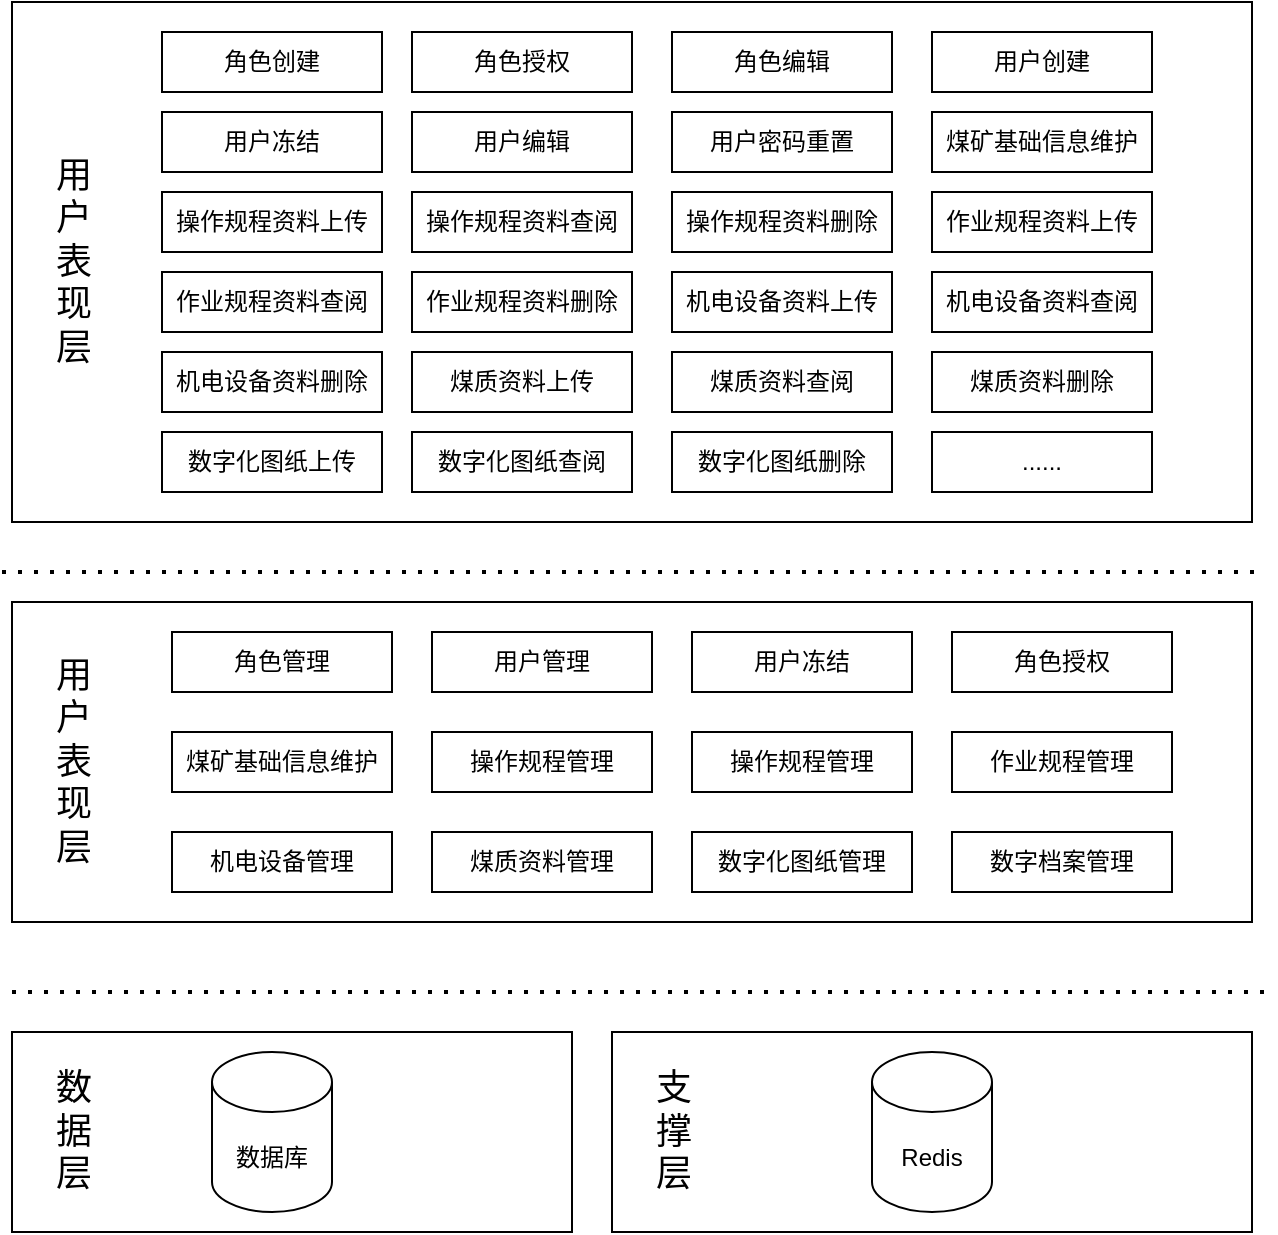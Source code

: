 <mxfile version="21.5.2" type="github">
  <diagram name="第 1 页" id="epg4yvFtYu8-jbwaVdcQ">
    <mxGraphModel dx="635" dy="631" grid="1" gridSize="10" guides="1" tooltips="1" connect="1" arrows="1" fold="1" page="1" pageScale="1" pageWidth="827" pageHeight="1169" math="0" shadow="0">
      <root>
        <mxCell id="0" />
        <mxCell id="1" parent="0" />
        <mxCell id="MC75HaRN48LqtUNK6O6Y-1" value="&lt;span style=&quot;font-size: 18px;&quot;&gt;&amp;nbsp; &amp;nbsp; 用&lt;br&gt;&amp;nbsp; &amp;nbsp; 户&lt;br&gt;&amp;nbsp; &amp;nbsp; 表&lt;br&gt;&amp;nbsp; &amp;nbsp; 现&lt;br&gt;&amp;nbsp; &amp;nbsp; 层&lt;/span&gt;" style="rounded=0;whiteSpace=wrap;html=1;horizontal=1;align=left;verticalAlign=middle;" vertex="1" parent="1">
          <mxGeometry x="40" y="125" width="620" height="260" as="geometry" />
        </mxCell>
        <mxCell id="MC75HaRN48LqtUNK6O6Y-2" value="" style="endArrow=none;dashed=1;html=1;dashPattern=1 3;strokeWidth=2;rounded=0;" edge="1" parent="1">
          <mxGeometry width="50" height="50" relative="1" as="geometry">
            <mxPoint x="35" y="410" as="sourcePoint" />
            <mxPoint x="665" y="410" as="targetPoint" />
          </mxGeometry>
        </mxCell>
        <mxCell id="MC75HaRN48LqtUNK6O6Y-3" value="角色创建" style="rounded=0;whiteSpace=wrap;html=1;" vertex="1" parent="1">
          <mxGeometry x="115" y="140" width="110" height="30" as="geometry" />
        </mxCell>
        <mxCell id="MC75HaRN48LqtUNK6O6Y-4" value="用户创建" style="rounded=0;whiteSpace=wrap;html=1;" vertex="1" parent="1">
          <mxGeometry x="500" y="140" width="110" height="30" as="geometry" />
        </mxCell>
        <mxCell id="MC75HaRN48LqtUNK6O6Y-5" value="用户冻结" style="rounded=0;whiteSpace=wrap;html=1;" vertex="1" parent="1">
          <mxGeometry x="115" y="180" width="110" height="30" as="geometry" />
        </mxCell>
        <mxCell id="MC75HaRN48LqtUNK6O6Y-6" value="角色授权" style="rounded=0;whiteSpace=wrap;html=1;" vertex="1" parent="1">
          <mxGeometry x="240" y="140" width="110" height="30" as="geometry" />
        </mxCell>
        <mxCell id="MC75HaRN48LqtUNK6O6Y-7" value="煤矿基础信息维护" style="rounded=0;whiteSpace=wrap;html=1;" vertex="1" parent="1">
          <mxGeometry x="500" y="180" width="110" height="30" as="geometry" />
        </mxCell>
        <mxCell id="MC75HaRN48LqtUNK6O6Y-8" value="操作规程资料上传" style="rounded=0;whiteSpace=wrap;html=1;" vertex="1" parent="1">
          <mxGeometry x="115" y="220" width="110" height="30" as="geometry" />
        </mxCell>
        <mxCell id="MC75HaRN48LqtUNK6O6Y-11" value="作业规程资料上传" style="rounded=0;whiteSpace=wrap;html=1;" vertex="1" parent="1">
          <mxGeometry x="500" y="220" width="110" height="30" as="geometry" />
        </mxCell>
        <mxCell id="MC75HaRN48LqtUNK6O6Y-12" value="作业规程资料查阅" style="rounded=0;whiteSpace=wrap;html=1;" vertex="1" parent="1">
          <mxGeometry x="115" y="260" width="110" height="30" as="geometry" />
        </mxCell>
        <mxCell id="MC75HaRN48LqtUNK6O6Y-13" value="机电设备资料上传" style="rounded=0;whiteSpace=wrap;html=1;" vertex="1" parent="1">
          <mxGeometry x="370" y="260" width="110" height="30" as="geometry" />
        </mxCell>
        <mxCell id="MC75HaRN48LqtUNK6O6Y-15" value="煤质资料上传" style="rounded=0;whiteSpace=wrap;html=1;" vertex="1" parent="1">
          <mxGeometry x="240" y="300" width="110" height="30" as="geometry" />
        </mxCell>
        <mxCell id="MC75HaRN48LqtUNK6O6Y-16" value="数字化图纸上传" style="rounded=0;whiteSpace=wrap;html=1;" vertex="1" parent="1">
          <mxGeometry x="115" y="340" width="110" height="30" as="geometry" />
        </mxCell>
        <mxCell id="MC75HaRN48LqtUNK6O6Y-17" value="......" style="rounded=0;whiteSpace=wrap;html=1;" vertex="1" parent="1">
          <mxGeometry x="500" y="340" width="110" height="30" as="geometry" />
        </mxCell>
        <mxCell id="MC75HaRN48LqtUNK6O6Y-19" value="&lt;span style=&quot;font-size: 18px;&quot;&gt;&amp;nbsp; &amp;nbsp; 用&lt;br&gt;&amp;nbsp; &amp;nbsp; 户&lt;br&gt;&amp;nbsp; &amp;nbsp; 表&lt;br&gt;&amp;nbsp; &amp;nbsp; 现&lt;br&gt;&amp;nbsp; &amp;nbsp; 层&lt;/span&gt;" style="rounded=0;whiteSpace=wrap;html=1;horizontal=1;align=left;verticalAlign=middle;" vertex="1" parent="1">
          <mxGeometry x="40" y="425" width="620" height="160" as="geometry" />
        </mxCell>
        <mxCell id="MC75HaRN48LqtUNK6O6Y-20" value="角色管理" style="rounded=0;whiteSpace=wrap;html=1;" vertex="1" parent="1">
          <mxGeometry x="120" y="440" width="110" height="30" as="geometry" />
        </mxCell>
        <mxCell id="MC75HaRN48LqtUNK6O6Y-21" value="用户管理" style="rounded=0;whiteSpace=wrap;html=1;" vertex="1" parent="1">
          <mxGeometry x="250" y="440" width="110" height="30" as="geometry" />
        </mxCell>
        <mxCell id="MC75HaRN48LqtUNK6O6Y-22" value="用户冻结" style="rounded=0;whiteSpace=wrap;html=1;" vertex="1" parent="1">
          <mxGeometry x="380" y="440" width="110" height="30" as="geometry" />
        </mxCell>
        <mxCell id="MC75HaRN48LqtUNK6O6Y-23" value="角色授权" style="rounded=0;whiteSpace=wrap;html=1;" vertex="1" parent="1">
          <mxGeometry x="510" y="440" width="110" height="30" as="geometry" />
        </mxCell>
        <mxCell id="MC75HaRN48LqtUNK6O6Y-24" value="煤矿基础信息维护" style="rounded=0;whiteSpace=wrap;html=1;" vertex="1" parent="1">
          <mxGeometry x="120" y="490" width="110" height="30" as="geometry" />
        </mxCell>
        <mxCell id="MC75HaRN48LqtUNK6O6Y-25" value="操作规程管理" style="rounded=0;whiteSpace=wrap;html=1;" vertex="1" parent="1">
          <mxGeometry x="250" y="490" width="110" height="30" as="geometry" />
        </mxCell>
        <mxCell id="MC75HaRN48LqtUNK6O6Y-26" value="操作规程管理" style="rounded=0;whiteSpace=wrap;html=1;" vertex="1" parent="1">
          <mxGeometry x="380" y="490" width="110" height="30" as="geometry" />
        </mxCell>
        <mxCell id="MC75HaRN48LqtUNK6O6Y-27" value="作业规程管理" style="rounded=0;whiteSpace=wrap;html=1;" vertex="1" parent="1">
          <mxGeometry x="510" y="490" width="110" height="30" as="geometry" />
        </mxCell>
        <mxCell id="MC75HaRN48LqtUNK6O6Y-28" value="机电设备管理" style="rounded=0;whiteSpace=wrap;html=1;" vertex="1" parent="1">
          <mxGeometry x="120" y="540" width="110" height="30" as="geometry" />
        </mxCell>
        <mxCell id="MC75HaRN48LqtUNK6O6Y-29" value="煤质资料管理" style="rounded=0;whiteSpace=wrap;html=1;" vertex="1" parent="1">
          <mxGeometry x="250" y="540" width="110" height="30" as="geometry" />
        </mxCell>
        <mxCell id="MC75HaRN48LqtUNK6O6Y-30" value="数字化图纸管理" style="rounded=0;whiteSpace=wrap;html=1;" vertex="1" parent="1">
          <mxGeometry x="380" y="540" width="110" height="30" as="geometry" />
        </mxCell>
        <mxCell id="MC75HaRN48LqtUNK6O6Y-31" value="数字档案管理" style="rounded=0;whiteSpace=wrap;html=1;" vertex="1" parent="1">
          <mxGeometry x="510" y="540" width="110" height="30" as="geometry" />
        </mxCell>
        <mxCell id="MC75HaRN48LqtUNK6O6Y-32" value="" style="endArrow=none;dashed=1;html=1;dashPattern=1 3;strokeWidth=2;rounded=0;" edge="1" parent="1">
          <mxGeometry width="50" height="50" relative="1" as="geometry">
            <mxPoint x="40" y="620" as="sourcePoint" />
            <mxPoint x="670" y="620" as="targetPoint" />
          </mxGeometry>
        </mxCell>
        <mxCell id="MC75HaRN48LqtUNK6O6Y-33" value="&lt;font style=&quot;font-size: 18px;&quot;&gt;&amp;nbsp; &amp;nbsp; 数&lt;br&gt;&amp;nbsp; &amp;nbsp; 据&lt;br style=&quot;border-color: var(--border-color);&quot;&gt;&amp;nbsp; &amp;nbsp; 层&lt;/font&gt;" style="rounded=0;whiteSpace=wrap;html=1;align=left;" vertex="1" parent="1">
          <mxGeometry x="40" y="640" width="280" height="100" as="geometry" />
        </mxCell>
        <mxCell id="MC75HaRN48LqtUNK6O6Y-34" value="数据库" style="shape=cylinder3;whiteSpace=wrap;html=1;boundedLbl=1;backgroundOutline=1;size=15;" vertex="1" parent="1">
          <mxGeometry x="140" y="650" width="60" height="80" as="geometry" />
        </mxCell>
        <mxCell id="MC75HaRN48LqtUNK6O6Y-35" value="&lt;font style=&quot;font-size: 18px;&quot;&gt;&amp;nbsp; &amp;nbsp; 支&lt;br&gt;&amp;nbsp; &amp;nbsp; 撑&lt;br style=&quot;border-color: var(--border-color);&quot;&gt;&amp;nbsp; &amp;nbsp; 层&lt;/font&gt;" style="rounded=0;whiteSpace=wrap;html=1;align=left;" vertex="1" parent="1">
          <mxGeometry x="340" y="640" width="320" height="100" as="geometry" />
        </mxCell>
        <mxCell id="MC75HaRN48LqtUNK6O6Y-36" value="Redis" style="shape=cylinder3;whiteSpace=wrap;html=1;boundedLbl=1;backgroundOutline=1;size=15;" vertex="1" parent="1">
          <mxGeometry x="470" y="650" width="60" height="80" as="geometry" />
        </mxCell>
        <mxCell id="MC75HaRN48LqtUNK6O6Y-37" value="角色编辑" style="rounded=0;whiteSpace=wrap;html=1;" vertex="1" parent="1">
          <mxGeometry x="370" y="140" width="110" height="30" as="geometry" />
        </mxCell>
        <mxCell id="MC75HaRN48LqtUNK6O6Y-38" value="用户编辑" style="rounded=0;whiteSpace=wrap;html=1;" vertex="1" parent="1">
          <mxGeometry x="240" y="180" width="110" height="30" as="geometry" />
        </mxCell>
        <mxCell id="MC75HaRN48LqtUNK6O6Y-39" value="用户密码重置" style="rounded=0;whiteSpace=wrap;html=1;" vertex="1" parent="1">
          <mxGeometry x="370" y="180" width="110" height="30" as="geometry" />
        </mxCell>
        <mxCell id="MC75HaRN48LqtUNK6O6Y-40" value="操作规程资料查阅" style="rounded=0;whiteSpace=wrap;html=1;" vertex="1" parent="1">
          <mxGeometry x="240" y="220" width="110" height="30" as="geometry" />
        </mxCell>
        <mxCell id="MC75HaRN48LqtUNK6O6Y-41" value="操作规程资料删除" style="rounded=0;whiteSpace=wrap;html=1;" vertex="1" parent="1">
          <mxGeometry x="370" y="220" width="110" height="30" as="geometry" />
        </mxCell>
        <mxCell id="MC75HaRN48LqtUNK6O6Y-42" value="作业规程资料删除" style="rounded=0;whiteSpace=wrap;html=1;" vertex="1" parent="1">
          <mxGeometry x="240" y="260" width="110" height="30" as="geometry" />
        </mxCell>
        <mxCell id="MC75HaRN48LqtUNK6O6Y-43" value="机电设备资料查阅" style="rounded=0;whiteSpace=wrap;html=1;" vertex="1" parent="1">
          <mxGeometry x="500" y="260" width="110" height="30" as="geometry" />
        </mxCell>
        <mxCell id="MC75HaRN48LqtUNK6O6Y-44" value="机电设备资料删除" style="rounded=0;whiteSpace=wrap;html=1;" vertex="1" parent="1">
          <mxGeometry x="115" y="300" width="110" height="30" as="geometry" />
        </mxCell>
        <mxCell id="MC75HaRN48LqtUNK6O6Y-45" value="煤质资料查阅" style="rounded=0;whiteSpace=wrap;html=1;" vertex="1" parent="1">
          <mxGeometry x="370" y="300" width="110" height="30" as="geometry" />
        </mxCell>
        <mxCell id="MC75HaRN48LqtUNK6O6Y-46" value="煤质资料删除" style="rounded=0;whiteSpace=wrap;html=1;" vertex="1" parent="1">
          <mxGeometry x="500" y="300" width="110" height="30" as="geometry" />
        </mxCell>
        <mxCell id="MC75HaRN48LqtUNK6O6Y-47" value="数字化图纸查阅" style="rounded=0;whiteSpace=wrap;html=1;" vertex="1" parent="1">
          <mxGeometry x="240" y="340" width="110" height="30" as="geometry" />
        </mxCell>
        <mxCell id="MC75HaRN48LqtUNK6O6Y-48" value="数字化图纸删除" style="rounded=0;whiteSpace=wrap;html=1;" vertex="1" parent="1">
          <mxGeometry x="370" y="340" width="110" height="30" as="geometry" />
        </mxCell>
      </root>
    </mxGraphModel>
  </diagram>
</mxfile>
